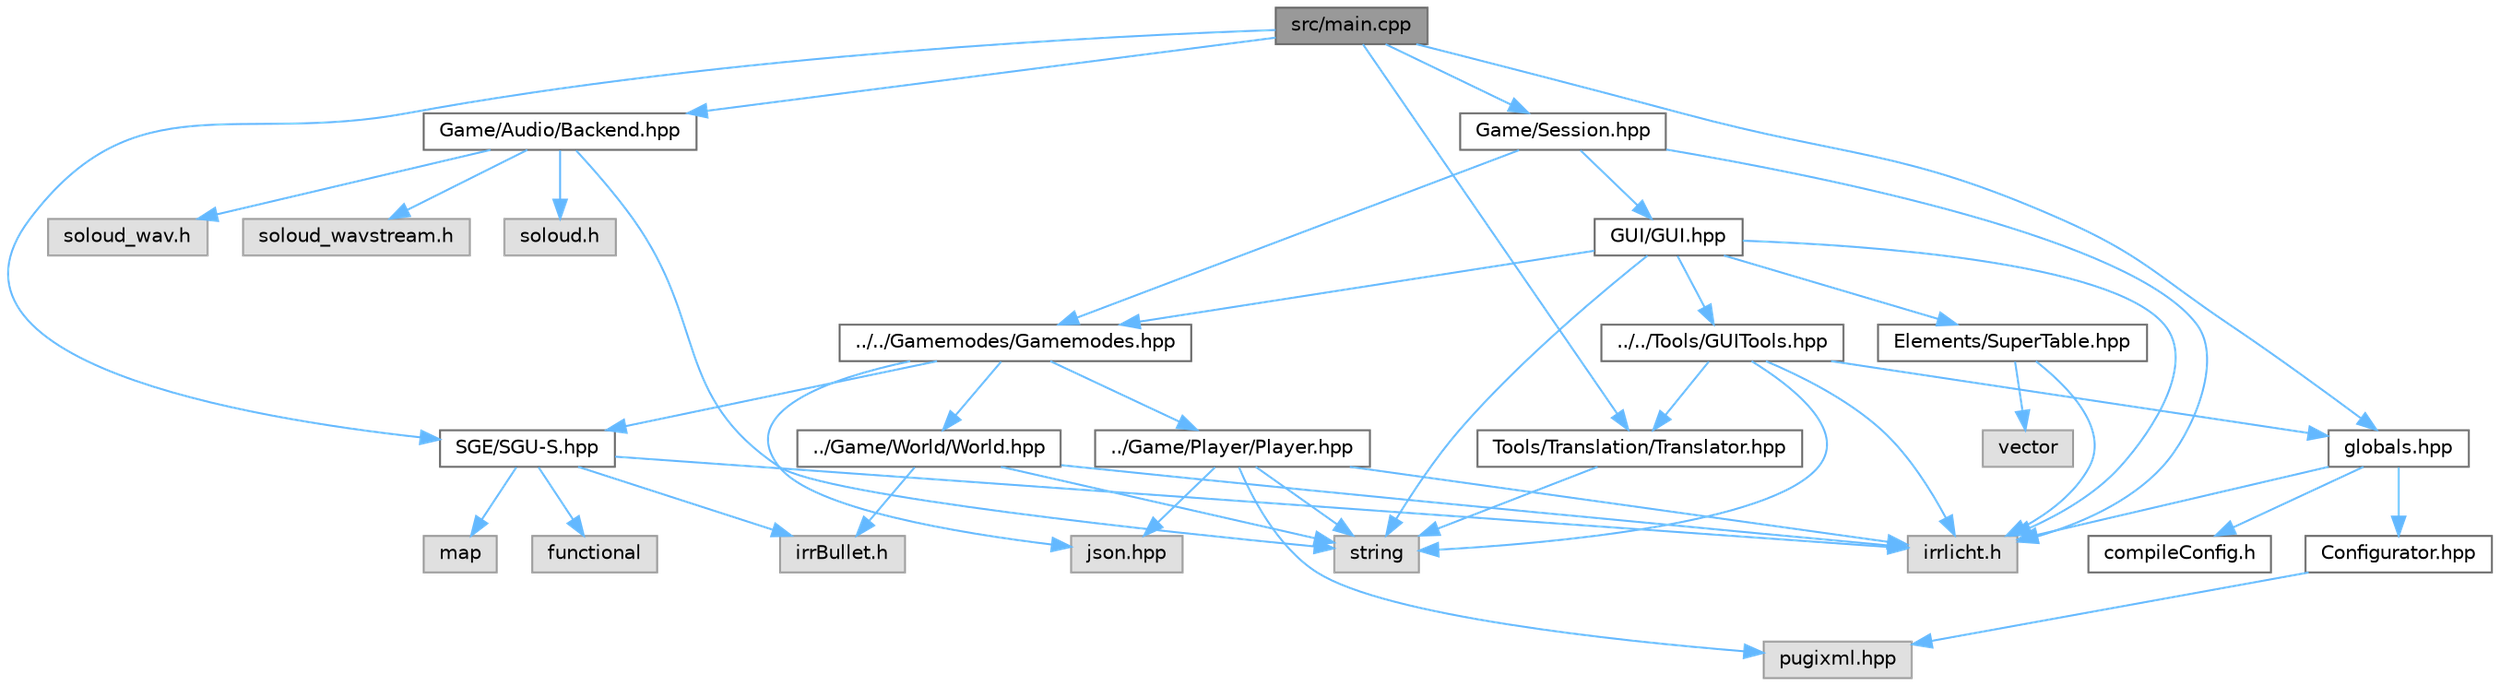 digraph "src/main.cpp"
{
 // LATEX_PDF_SIZE
  bgcolor="transparent";
  edge [fontname=Helvetica,fontsize=10,labelfontname=Helvetica,labelfontsize=10];
  node [fontname=Helvetica,fontsize=10,shape=box,height=0.2,width=0.4];
  Node1 [id="Node000001",label="src/main.cpp",height=0.2,width=0.4,color="gray40", fillcolor="grey60", style="filled", fontcolor="black",tooltip=" "];
  Node1 -> Node2 [id="edge44_Node000001_Node000002",color="steelblue1",style="solid",tooltip=" "];
  Node2 [id="Node000002",label="SGE/SGU-S.hpp",height=0.2,width=0.4,color="grey40", fillcolor="white", style="filled",URL="$d0/d66/_s_g_u-_s_8hpp.html",tooltip=" "];
  Node2 -> Node3 [id="edge45_Node000002_Node000003",color="steelblue1",style="solid",tooltip=" "];
  Node3 [id="Node000003",label="irrlicht.h",height=0.2,width=0.4,color="grey60", fillcolor="#E0E0E0", style="filled",tooltip=" "];
  Node2 -> Node4 [id="edge46_Node000002_Node000004",color="steelblue1",style="solid",tooltip=" "];
  Node4 [id="Node000004",label="functional",height=0.2,width=0.4,color="grey60", fillcolor="#E0E0E0", style="filled",tooltip=" "];
  Node2 -> Node5 [id="edge47_Node000002_Node000005",color="steelblue1",style="solid",tooltip=" "];
  Node5 [id="Node000005",label="map",height=0.2,width=0.4,color="grey60", fillcolor="#E0E0E0", style="filled",tooltip=" "];
  Node2 -> Node6 [id="edge48_Node000002_Node000006",color="steelblue1",style="solid",tooltip=" "];
  Node6 [id="Node000006",label="irrBullet.h",height=0.2,width=0.4,color="grey60", fillcolor="#E0E0E0", style="filled",tooltip=" "];
  Node1 -> Node7 [id="edge49_Node000001_Node000007",color="steelblue1",style="solid",tooltip=" "];
  Node7 [id="Node000007",label="globals.hpp",height=0.2,width=0.4,color="grey40", fillcolor="white", style="filled",URL="$d5/d82/globals_8hpp.html",tooltip=" "];
  Node7 -> Node8 [id="edge50_Node000007_Node000008",color="steelblue1",style="solid",tooltip=" "];
  Node8 [id="Node000008",label="Configurator.hpp",height=0.2,width=0.4,color="grey40", fillcolor="white", style="filled",URL="$d5/dd5/_configurator_8hpp.html",tooltip=" "];
  Node8 -> Node9 [id="edge51_Node000008_Node000009",color="steelblue1",style="solid",tooltip=" "];
  Node9 [id="Node000009",label="pugixml.hpp",height=0.2,width=0.4,color="grey60", fillcolor="#E0E0E0", style="filled",tooltip=" "];
  Node7 -> Node10 [id="edge52_Node000007_Node000010",color="steelblue1",style="solid",tooltip=" "];
  Node10 [id="Node000010",label="compileConfig.h",height=0.2,width=0.4,color="grey40", fillcolor="white", style="filled",URL="$d5/df6/compile_config_8h.html",tooltip=" "];
  Node7 -> Node3 [id="edge53_Node000007_Node000003",color="steelblue1",style="solid",tooltip=" "];
  Node1 -> Node11 [id="edge54_Node000001_Node000011",color="steelblue1",style="solid",tooltip=" "];
  Node11 [id="Node000011",label="Game/Audio/Backend.hpp",height=0.2,width=0.4,color="grey40", fillcolor="white", style="filled",URL="$d2/d99/_backend_8hpp.html",tooltip=" "];
  Node11 -> Node12 [id="edge55_Node000011_Node000012",color="steelblue1",style="solid",tooltip=" "];
  Node12 [id="Node000012",label="string",height=0.2,width=0.4,color="grey60", fillcolor="#E0E0E0", style="filled",tooltip=" "];
  Node11 -> Node13 [id="edge56_Node000011_Node000013",color="steelblue1",style="solid",tooltip=" "];
  Node13 [id="Node000013",label="soloud.h",height=0.2,width=0.4,color="grey60", fillcolor="#E0E0E0", style="filled",tooltip=" "];
  Node11 -> Node14 [id="edge57_Node000011_Node000014",color="steelblue1",style="solid",tooltip=" "];
  Node14 [id="Node000014",label="soloud_wav.h",height=0.2,width=0.4,color="grey60", fillcolor="#E0E0E0", style="filled",tooltip=" "];
  Node11 -> Node15 [id="edge58_Node000011_Node000015",color="steelblue1",style="solid",tooltip=" "];
  Node15 [id="Node000015",label="soloud_wavstream.h",height=0.2,width=0.4,color="grey60", fillcolor="#E0E0E0", style="filled",tooltip=" "];
  Node1 -> Node16 [id="edge59_Node000001_Node000016",color="steelblue1",style="solid",tooltip=" "];
  Node16 [id="Node000016",label="Tools/Translation/Translator.hpp",height=0.2,width=0.4,color="grey40", fillcolor="white", style="filled",URL="$da/dcc/_translator_8hpp.html",tooltip=" "];
  Node16 -> Node12 [id="edge60_Node000016_Node000012",color="steelblue1",style="solid",tooltip=" "];
  Node1 -> Node17 [id="edge61_Node000001_Node000017",color="steelblue1",style="solid",tooltip=" "];
  Node17 [id="Node000017",label="Game/Session.hpp",height=0.2,width=0.4,color="grey40", fillcolor="white", style="filled",URL="$d7/d2b/_session_8hpp.html",tooltip=" "];
  Node17 -> Node3 [id="edge62_Node000017_Node000003",color="steelblue1",style="solid",tooltip=" "];
  Node17 -> Node18 [id="edge63_Node000017_Node000018",color="steelblue1",style="solid",tooltip=" "];
  Node18 [id="Node000018",label="GUI/GUI.hpp",height=0.2,width=0.4,color="grey40", fillcolor="white", style="filled",URL="$d3/d92/_g_u_i_8hpp.html",tooltip=" "];
  Node18 -> Node12 [id="edge64_Node000018_Node000012",color="steelblue1",style="solid",tooltip=" "];
  Node18 -> Node3 [id="edge65_Node000018_Node000003",color="steelblue1",style="solid",tooltip=" "];
  Node18 -> Node19 [id="edge66_Node000018_Node000019",color="steelblue1",style="solid",tooltip=" "];
  Node19 [id="Node000019",label="../../Tools/GUITools.hpp",height=0.2,width=0.4,color="grey40", fillcolor="white", style="filled",URL="$d9/d1f/_g_u_i_tools_8hpp.html",tooltip=" "];
  Node19 -> Node7 [id="edge67_Node000019_Node000007",color="steelblue1",style="solid",tooltip=" "];
  Node19 -> Node3 [id="edge68_Node000019_Node000003",color="steelblue1",style="solid",tooltip=" "];
  Node19 -> Node12 [id="edge69_Node000019_Node000012",color="steelblue1",style="solid",tooltip=" "];
  Node19 -> Node16 [id="edge70_Node000019_Node000016",color="steelblue1",style="solid",tooltip=" "];
  Node18 -> Node20 [id="edge71_Node000018_Node000020",color="steelblue1",style="solid",tooltip=" "];
  Node20 [id="Node000020",label="../../Gamemodes/Gamemodes.hpp",height=0.2,width=0.4,color="grey40", fillcolor="white", style="filled",URL="$d7/dd0/_gamemodes_8hpp.html",tooltip=" "];
  Node20 -> Node21 [id="edge72_Node000020_Node000021",color="steelblue1",style="solid",tooltip=" "];
  Node21 [id="Node000021",label="json.hpp",height=0.2,width=0.4,color="grey60", fillcolor="#E0E0E0", style="filled",tooltip=" "];
  Node20 -> Node22 [id="edge73_Node000020_Node000022",color="steelblue1",style="solid",tooltip=" "];
  Node22 [id="Node000022",label="../Game/Player/Player.hpp",height=0.2,width=0.4,color="grey40", fillcolor="white", style="filled",URL="$d0/d16/_player_8hpp.html",tooltip=" "];
  Node22 -> Node12 [id="edge74_Node000022_Node000012",color="steelblue1",style="solid",tooltip=" "];
  Node22 -> Node9 [id="edge75_Node000022_Node000009",color="steelblue1",style="solid",tooltip=" "];
  Node22 -> Node3 [id="edge76_Node000022_Node000003",color="steelblue1",style="solid",tooltip=" "];
  Node22 -> Node21 [id="edge77_Node000022_Node000021",color="steelblue1",style="solid",tooltip=" "];
  Node20 -> Node23 [id="edge78_Node000020_Node000023",color="steelblue1",style="solid",tooltip=" "];
  Node23 [id="Node000023",label="../Game/World/World.hpp",height=0.2,width=0.4,color="grey40", fillcolor="white", style="filled",URL="$dd/dc5/_world_8hpp.html",tooltip=" "];
  Node23 -> Node3 [id="edge79_Node000023_Node000003",color="steelblue1",style="solid",tooltip=" "];
  Node23 -> Node6 [id="edge80_Node000023_Node000006",color="steelblue1",style="solid",tooltip=" "];
  Node23 -> Node12 [id="edge81_Node000023_Node000012",color="steelblue1",style="solid",tooltip=" "];
  Node20 -> Node2 [id="edge82_Node000020_Node000002",color="steelblue1",style="solid",tooltip=" "];
  Node18 -> Node24 [id="edge83_Node000018_Node000024",color="steelblue1",style="solid",tooltip=" "];
  Node24 [id="Node000024",label="Elements/SuperTable.hpp",height=0.2,width=0.4,color="grey40", fillcolor="white", style="filled",URL="$d8/d09/_super_table_8hpp.html",tooltip=" "];
  Node24 -> Node3 [id="edge84_Node000024_Node000003",color="steelblue1",style="solid",tooltip=" "];
  Node24 -> Node25 [id="edge85_Node000024_Node000025",color="steelblue1",style="solid",tooltip=" "];
  Node25 [id="Node000025",label="vector",height=0.2,width=0.4,color="grey60", fillcolor="#E0E0E0", style="filled",tooltip=" "];
  Node17 -> Node20 [id="edge86_Node000017_Node000020",color="steelblue1",style="solid",tooltip=" "];
}
